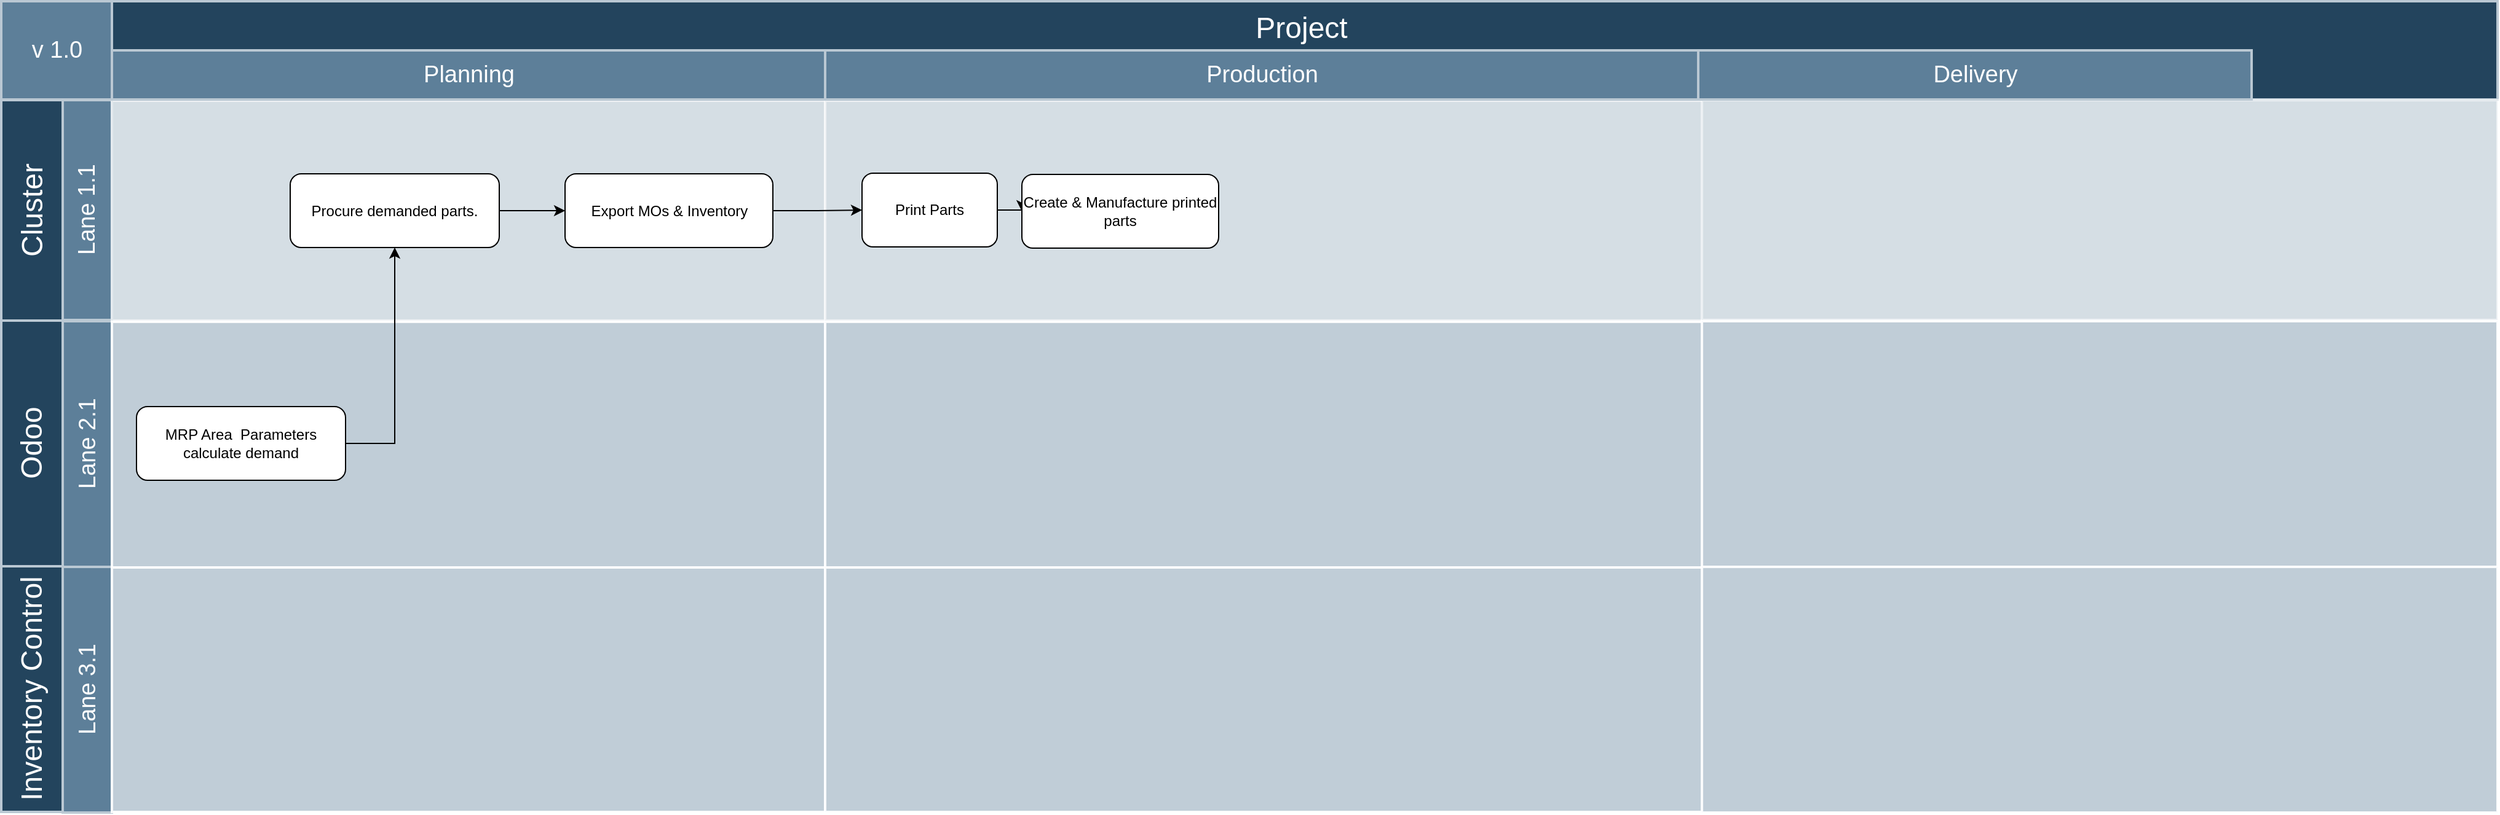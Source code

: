 <mxfile version="10.6.5" type="github"><diagram id="6a731a19-8d31-9384-78a2-239565b7b9f0" name="Page-1"><mxGraphModel dx="1400" dy="-1012" grid="1" gridSize="10" guides="1" tooltips="1" connect="1" arrows="1" fold="1" page="1" pageScale="1" pageWidth="1100" pageHeight="850" background="#ffffff" math="0" shadow="0"><root><mxCell id="0"/><mxCell id="1" parent="0"/><mxCell id="MQLxlERHxmnisCcU5syy-143" value="Project&#10;" style="strokeColor=#BAC8D3;fillColor=#23445D;fontSize=24;strokeWidth=2;fontFamily=Helvetica;html=1;fontColor=#FFFFFF;fontStyle=0;spacingBottom=8;spacingRight=0;spacingLeft=83;" vertex="1" parent="1"><mxGeometry x="40" y="1760" width="2030" height="80" as="geometry"/></mxCell><mxCell id="MQLxlERHxmnisCcU5syy-144" value="Cluster" style="strokeColor=#BAC8D3;fillColor=#23445D;fontSize=24;strokeWidth=2;horizontal=0;fontFamily=Helvetica;html=1;fontColor=#FFFFFF;fontStyle=0" vertex="1" parent="1"><mxGeometry x="40" y="1840.5" width="50" height="180" as="geometry"/></mxCell><mxCell id="MQLxlERHxmnisCcU5syy-145" value="Lane 1.1" style="strokeColor=#BAC8D3;fillColor=#5d7f99;fontSize=19;strokeWidth=2;horizontal=0;fontFamily=Helvetica;html=1;labelBackgroundColor=none;fontColor=#FFFFFF;" vertex="1" parent="1"><mxGeometry x="90" y="1840.5" width="40" height="179" as="geometry"/></mxCell><mxCell id="MQLxlERHxmnisCcU5syy-146" value="v 1.0" style="strokeColor=#BAC8D3;fillColor=#5d7f99;fontSize=19;strokeWidth=2;fontFamily=Helvetica;html=1;labelBackgroundColor=none;fontColor=#FFFFFF;" vertex="1" parent="1"><mxGeometry x="40" y="1760" width="90" height="80" as="geometry"/></mxCell><mxCell id="MQLxlERHxmnisCcU5syy-147" value="Lane 2.1" style="strokeColor=#BAC8D3;fillColor=#5d7f99;fontSize=19;strokeWidth=2;horizontal=0;fontFamily=Helvetica;html=1;labelBackgroundColor=none;fontColor=#FFFFFF;" vertex="1" parent="1"><mxGeometry x="90" y="2020.5" width="40" height="200" as="geometry"/></mxCell><mxCell id="MQLxlERHxmnisCcU5syy-148" value="Odoo" style="strokeColor=#BAC8D3;fillColor=#23445D;fontSize=24;strokeWidth=2;horizontal=0;fontFamily=Helvetica;html=1;fontColor=#FFFFFF;fontStyle=0" vertex="1" parent="1"><mxGeometry x="40" y="2020" width="50" height="200" as="geometry"/></mxCell><mxCell id="MQLxlERHxmnisCcU5syy-149" value="Lane 3.1" style="strokeColor=#BAC8D3;fillColor=#5d7f99;fontSize=19;strokeWidth=2;horizontal=0;fontFamily=Helvetica;html=1;labelBackgroundColor=none;fontColor=#FFFFFF;" vertex="1" parent="1"><mxGeometry x="90" y="2220.5" width="40" height="200" as="geometry"/></mxCell><mxCell id="MQLxlERHxmnisCcU5syy-150" value="Inventory Control" style="strokeColor=#BAC8D3;fillColor=#23445D;fontSize=24;strokeWidth=2;horizontal=0;fontFamily=Helvetica;html=1;fontColor=#FFFFFF;fontStyle=0" vertex="1" parent="1"><mxGeometry x="40" y="2220" width="50" height="200" as="geometry"/></mxCell><mxCell id="MQLxlERHxmnisCcU5syy-151" value="" style="strokeColor=#FFFFFF;fillColor=#BAC8D3;fontSize=18;strokeWidth=2;fontFamily=Helvetica;html=1;opacity=60;" vertex="1" parent="1"><mxGeometry x="130" y="1841" width="580" height="179" as="geometry"/></mxCell><mxCell id="MQLxlERHxmnisCcU5syy-152" value="" style="strokeColor=#FFFFFF;fillColor=#BAC8D3;fontSize=18;strokeWidth=2;fontFamily=Helvetica;html=1;opacity=90;" vertex="1" parent="1"><mxGeometry x="130" y="2021" width="580" height="200" as="geometry"/></mxCell><mxCell id="MQLxlERHxmnisCcU5syy-153" value="" style="strokeColor=#FFFFFF;fillColor=#BAC8D3;fontSize=18;strokeWidth=2;fontFamily=Helvetica;html=1;opacity=90;" vertex="1" parent="1"><mxGeometry x="130" y="2221" width="580" height="199" as="geometry"/></mxCell><mxCell id="MQLxlERHxmnisCcU5syy-154" value="" style="strokeColor=#FFFFFF;fillColor=#BAC8D3;fontSize=18;strokeWidth=2;fontFamily=Helvetica;html=1;opacity=60;" vertex="1" parent="1"><mxGeometry x="710" y="1841" width="714" height="179" as="geometry"/></mxCell><mxCell id="MQLxlERHxmnisCcU5syy-155" value="" style="strokeColor=#FFFFFF;fillColor=#BAC8D3;fontSize=18;strokeWidth=2;fontFamily=Helvetica;html=1;opacity=90;" vertex="1" parent="1"><mxGeometry x="710" y="2021" width="714" height="200" as="geometry"/></mxCell><mxCell id="MQLxlERHxmnisCcU5syy-156" value="" style="strokeColor=#FFFFFF;fillColor=#BAC8D3;fontSize=18;strokeWidth=2;fontFamily=Helvetica;html=1;opacity=90;" vertex="1" parent="1"><mxGeometry x="710" y="2221" width="714" height="199" as="geometry"/></mxCell><mxCell id="MQLxlERHxmnisCcU5syy-157" value="" style="strokeColor=#FFFFFF;fillColor=#BAC8D3;fontSize=18;strokeWidth=2;fontFamily=Helvetica;html=1;opacity=60;" vertex="1" parent="1"><mxGeometry x="1423" y="1840.5" width="647" height="179" as="geometry"/></mxCell><mxCell id="MQLxlERHxmnisCcU5syy-158" value="" style="strokeColor=#FFFFFF;fillColor=#BAC8D3;fontSize=18;strokeWidth=2;fontFamily=Helvetica;html=1;opacity=90;" vertex="1" parent="1"><mxGeometry x="1423" y="2020.5" width="647" height="200" as="geometry"/></mxCell><mxCell id="MQLxlERHxmnisCcU5syy-159" value="" style="strokeColor=#FFFFFF;fillColor=#BAC8D3;fontSize=18;strokeWidth=2;fontFamily=Helvetica;html=1;opacity=90;" vertex="1" parent="1"><mxGeometry x="1423" y="2220.5" width="647" height="200" as="geometry"/></mxCell><mxCell id="MQLxlERHxmnisCcU5syy-160" value="" style="group" vertex="1" connectable="0" parent="1"><mxGeometry x="130" y="1800" width="1740" height="40" as="geometry"/></mxCell><mxCell id="MQLxlERHxmnisCcU5syy-161" value="Planning" style="strokeColor=#BAC8D3;fillColor=#5d7f99;fontSize=19;strokeWidth=2;fontFamily=Helvetica;html=1;labelBackgroundColor=none;fontColor=#FFFFFF;" vertex="1" parent="MQLxlERHxmnisCcU5syy-160"><mxGeometry width="579.999" height="40" as="geometry"/></mxCell><mxCell id="MQLxlERHxmnisCcU5syy-162" value="Production" style="strokeColor=#BAC8D3;fillColor=#5d7f99;fontSize=19;strokeWidth=2;fontFamily=Helvetica;html=1;labelBackgroundColor=none;fontColor=#FFFFFF;" vertex="1" parent="MQLxlERHxmnisCcU5syy-160"><mxGeometry x="580" width="710" height="40" as="geometry"/></mxCell><mxCell id="MQLxlERHxmnisCcU5syy-163" value="Delivery" style="strokeColor=#BAC8D3;fillColor=#5d7f99;fontSize=19;strokeWidth=2;fontFamily=Helvetica;html=1;labelBackgroundColor=none;fontColor=#FFFFFF;" vertex="1" parent="MQLxlERHxmnisCcU5syy-160"><mxGeometry x="1290" width="450" height="40" as="geometry"/></mxCell><mxCell id="MQLxlERHxmnisCcU5syy-170" style="edgeStyle=orthogonalEdgeStyle;rounded=0;orthogonalLoop=1;jettySize=auto;html=1;exitX=1;exitY=0.5;exitDx=0;exitDy=0;entryX=0.5;entryY=1;entryDx=0;entryDy=0;" edge="1" parent="1" source="MQLxlERHxmnisCcU5syy-165" target="MQLxlERHxmnisCcU5syy-166"><mxGeometry relative="1" as="geometry"/></mxCell><mxCell id="MQLxlERHxmnisCcU5syy-165" value="MRP Area&amp;nbsp; Parameters calculate demand" style="rounded=1;whiteSpace=wrap;html=1;" vertex="1" parent="1"><mxGeometry x="150" y="2090" width="170" height="60" as="geometry"/></mxCell><mxCell id="MQLxlERHxmnisCcU5syy-169" style="edgeStyle=orthogonalEdgeStyle;rounded=0;orthogonalLoop=1;jettySize=auto;html=1;exitX=1;exitY=0.5;exitDx=0;exitDy=0;entryX=0;entryY=0.5;entryDx=0;entryDy=0;" edge="1" parent="1" source="MQLxlERHxmnisCcU5syy-166" target="MQLxlERHxmnisCcU5syy-167"><mxGeometry relative="1" as="geometry"/></mxCell><mxCell id="MQLxlERHxmnisCcU5syy-166" value="Procure demanded parts." style="rounded=1;whiteSpace=wrap;html=1;" vertex="1" parent="1"><mxGeometry x="275" y="1900.5" width="170" height="60" as="geometry"/></mxCell><mxCell id="MQLxlERHxmnisCcU5syy-173" style="edgeStyle=orthogonalEdgeStyle;rounded=0;orthogonalLoop=1;jettySize=auto;html=1;exitX=1;exitY=0.5;exitDx=0;exitDy=0;entryX=0;entryY=0.5;entryDx=0;entryDy=0;" edge="1" parent="1" source="MQLxlERHxmnisCcU5syy-167" target="MQLxlERHxmnisCcU5syy-172"><mxGeometry relative="1" as="geometry"/></mxCell><mxCell id="MQLxlERHxmnisCcU5syy-167" value="Export MOs &amp;amp; Inventory" style="rounded=1;whiteSpace=wrap;html=1;" vertex="1" parent="1"><mxGeometry x="498.5" y="1900.5" width="169" height="60" as="geometry"/></mxCell><mxCell id="MQLxlERHxmnisCcU5syy-175" style="edgeStyle=orthogonalEdgeStyle;rounded=0;orthogonalLoop=1;jettySize=auto;html=1;exitX=1;exitY=0.5;exitDx=0;exitDy=0;" edge="1" parent="1" source="MQLxlERHxmnisCcU5syy-172" target="MQLxlERHxmnisCcU5syy-174"><mxGeometry relative="1" as="geometry"/></mxCell><mxCell id="MQLxlERHxmnisCcU5syy-172" value="Print Parts" style="rounded=1;whiteSpace=wrap;html=1;" vertex="1" parent="1"><mxGeometry x="740" y="1900" width="110" height="60" as="geometry"/></mxCell><mxCell id="MQLxlERHxmnisCcU5syy-174" value="Create &amp;amp; Manufacture printed parts" style="rounded=1;whiteSpace=wrap;html=1;" vertex="1" parent="1"><mxGeometry x="870" y="1901" width="160" height="60" as="geometry"/></mxCell></root></mxGraphModel></diagram></mxfile>